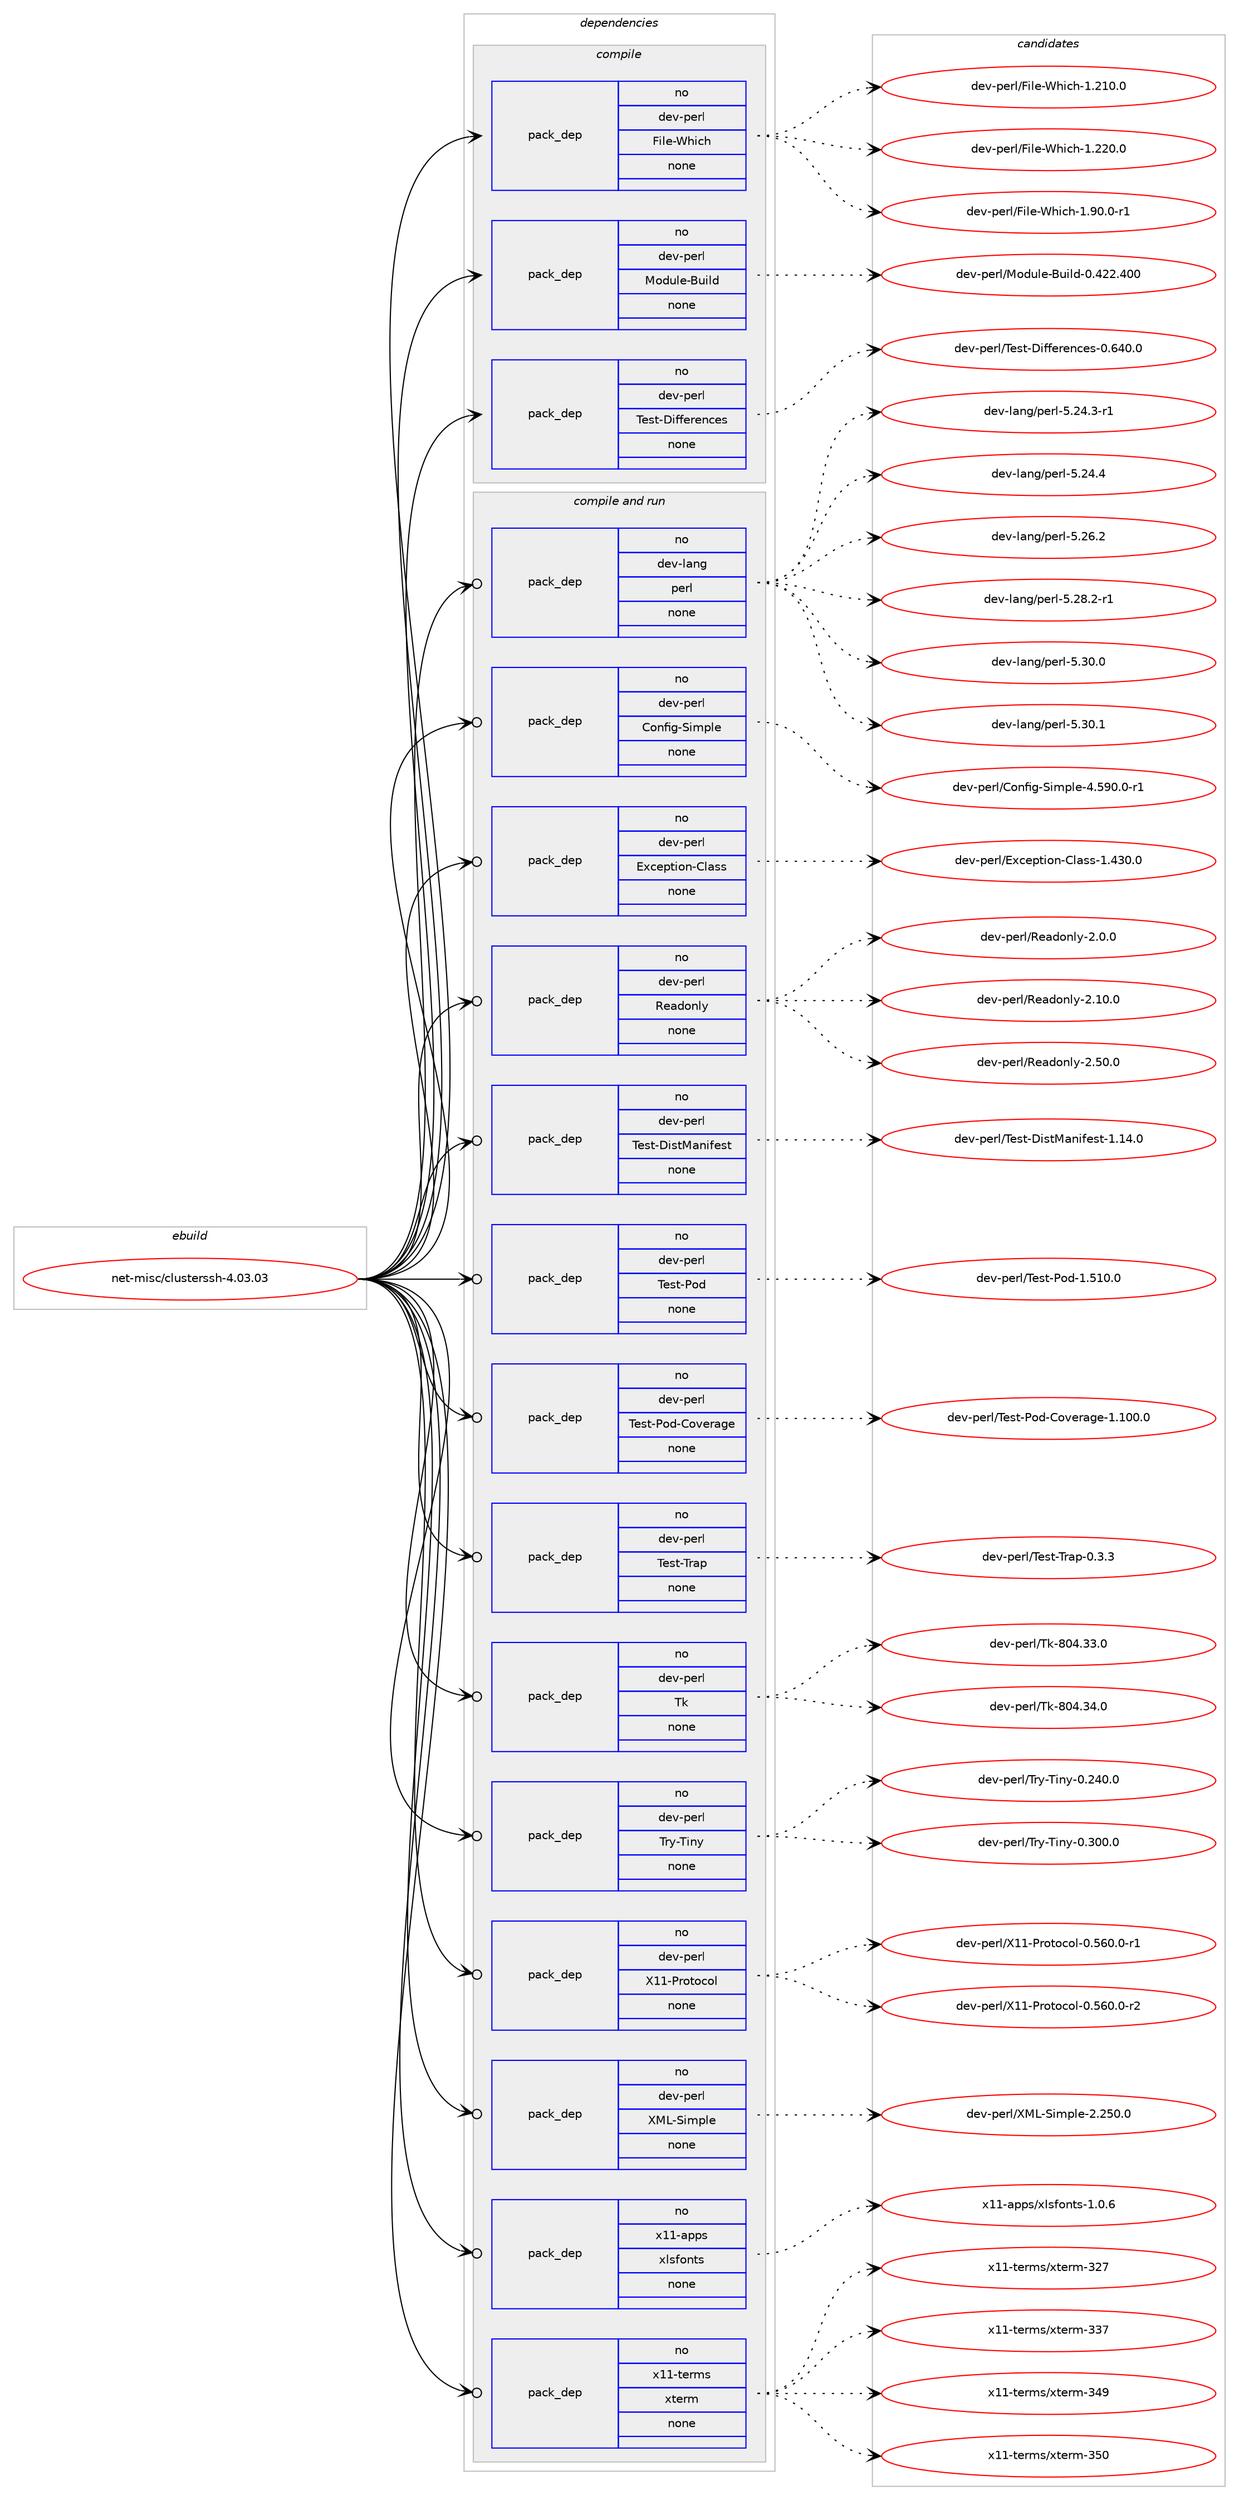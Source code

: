 digraph prolog {

# *************
# Graph options
# *************

newrank=true;
concentrate=true;
compound=true;
graph [rankdir=LR,fontname=Helvetica,fontsize=10,ranksep=1.5];#, ranksep=2.5, nodesep=0.2];
edge  [arrowhead=vee];
node  [fontname=Helvetica,fontsize=10];

# **********
# The ebuild
# **********

subgraph cluster_leftcol {
color=gray;
rank=same;
label=<<i>ebuild</i>>;
id [label="net-misc/clusterssh-4.03.03", color=red, width=4, href="../net-misc/clusterssh-4.03.03.svg"];
}

# ****************
# The dependencies
# ****************

subgraph cluster_midcol {
color=gray;
label=<<i>dependencies</i>>;
subgraph cluster_compile {
fillcolor="#eeeeee";
style=filled;
label=<<i>compile</i>>;
subgraph pack614341 {
dependency831803 [label=<<TABLE BORDER="0" CELLBORDER="1" CELLSPACING="0" CELLPADDING="4" WIDTH="220"><TR><TD ROWSPAN="6" CELLPADDING="30">pack_dep</TD></TR><TR><TD WIDTH="110">no</TD></TR><TR><TD>dev-perl</TD></TR><TR><TD>File-Which</TD></TR><TR><TD>none</TD></TR><TR><TD></TD></TR></TABLE>>, shape=none, color=blue];
}
id:e -> dependency831803:w [weight=20,style="solid",arrowhead="vee"];
subgraph pack614342 {
dependency831804 [label=<<TABLE BORDER="0" CELLBORDER="1" CELLSPACING="0" CELLPADDING="4" WIDTH="220"><TR><TD ROWSPAN="6" CELLPADDING="30">pack_dep</TD></TR><TR><TD WIDTH="110">no</TD></TR><TR><TD>dev-perl</TD></TR><TR><TD>Module-Build</TD></TR><TR><TD>none</TD></TR><TR><TD></TD></TR></TABLE>>, shape=none, color=blue];
}
id:e -> dependency831804:w [weight=20,style="solid",arrowhead="vee"];
subgraph pack614343 {
dependency831805 [label=<<TABLE BORDER="0" CELLBORDER="1" CELLSPACING="0" CELLPADDING="4" WIDTH="220"><TR><TD ROWSPAN="6" CELLPADDING="30">pack_dep</TD></TR><TR><TD WIDTH="110">no</TD></TR><TR><TD>dev-perl</TD></TR><TR><TD>Test-Differences</TD></TR><TR><TD>none</TD></TR><TR><TD></TD></TR></TABLE>>, shape=none, color=blue];
}
id:e -> dependency831805:w [weight=20,style="solid",arrowhead="vee"];
}
subgraph cluster_compileandrun {
fillcolor="#eeeeee";
style=filled;
label=<<i>compile and run</i>>;
subgraph pack614344 {
dependency831806 [label=<<TABLE BORDER="0" CELLBORDER="1" CELLSPACING="0" CELLPADDING="4" WIDTH="220"><TR><TD ROWSPAN="6" CELLPADDING="30">pack_dep</TD></TR><TR><TD WIDTH="110">no</TD></TR><TR><TD>dev-lang</TD></TR><TR><TD>perl</TD></TR><TR><TD>none</TD></TR><TR><TD></TD></TR></TABLE>>, shape=none, color=blue];
}
id:e -> dependency831806:w [weight=20,style="solid",arrowhead="odotvee"];
subgraph pack614345 {
dependency831807 [label=<<TABLE BORDER="0" CELLBORDER="1" CELLSPACING="0" CELLPADDING="4" WIDTH="220"><TR><TD ROWSPAN="6" CELLPADDING="30">pack_dep</TD></TR><TR><TD WIDTH="110">no</TD></TR><TR><TD>dev-perl</TD></TR><TR><TD>Config-Simple</TD></TR><TR><TD>none</TD></TR><TR><TD></TD></TR></TABLE>>, shape=none, color=blue];
}
id:e -> dependency831807:w [weight=20,style="solid",arrowhead="odotvee"];
subgraph pack614346 {
dependency831808 [label=<<TABLE BORDER="0" CELLBORDER="1" CELLSPACING="0" CELLPADDING="4" WIDTH="220"><TR><TD ROWSPAN="6" CELLPADDING="30">pack_dep</TD></TR><TR><TD WIDTH="110">no</TD></TR><TR><TD>dev-perl</TD></TR><TR><TD>Exception-Class</TD></TR><TR><TD>none</TD></TR><TR><TD></TD></TR></TABLE>>, shape=none, color=blue];
}
id:e -> dependency831808:w [weight=20,style="solid",arrowhead="odotvee"];
subgraph pack614347 {
dependency831809 [label=<<TABLE BORDER="0" CELLBORDER="1" CELLSPACING="0" CELLPADDING="4" WIDTH="220"><TR><TD ROWSPAN="6" CELLPADDING="30">pack_dep</TD></TR><TR><TD WIDTH="110">no</TD></TR><TR><TD>dev-perl</TD></TR><TR><TD>Readonly</TD></TR><TR><TD>none</TD></TR><TR><TD></TD></TR></TABLE>>, shape=none, color=blue];
}
id:e -> dependency831809:w [weight=20,style="solid",arrowhead="odotvee"];
subgraph pack614348 {
dependency831810 [label=<<TABLE BORDER="0" CELLBORDER="1" CELLSPACING="0" CELLPADDING="4" WIDTH="220"><TR><TD ROWSPAN="6" CELLPADDING="30">pack_dep</TD></TR><TR><TD WIDTH="110">no</TD></TR><TR><TD>dev-perl</TD></TR><TR><TD>Test-DistManifest</TD></TR><TR><TD>none</TD></TR><TR><TD></TD></TR></TABLE>>, shape=none, color=blue];
}
id:e -> dependency831810:w [weight=20,style="solid",arrowhead="odotvee"];
subgraph pack614349 {
dependency831811 [label=<<TABLE BORDER="0" CELLBORDER="1" CELLSPACING="0" CELLPADDING="4" WIDTH="220"><TR><TD ROWSPAN="6" CELLPADDING="30">pack_dep</TD></TR><TR><TD WIDTH="110">no</TD></TR><TR><TD>dev-perl</TD></TR><TR><TD>Test-Pod</TD></TR><TR><TD>none</TD></TR><TR><TD></TD></TR></TABLE>>, shape=none, color=blue];
}
id:e -> dependency831811:w [weight=20,style="solid",arrowhead="odotvee"];
subgraph pack614350 {
dependency831812 [label=<<TABLE BORDER="0" CELLBORDER="1" CELLSPACING="0" CELLPADDING="4" WIDTH="220"><TR><TD ROWSPAN="6" CELLPADDING="30">pack_dep</TD></TR><TR><TD WIDTH="110">no</TD></TR><TR><TD>dev-perl</TD></TR><TR><TD>Test-Pod-Coverage</TD></TR><TR><TD>none</TD></TR><TR><TD></TD></TR></TABLE>>, shape=none, color=blue];
}
id:e -> dependency831812:w [weight=20,style="solid",arrowhead="odotvee"];
subgraph pack614351 {
dependency831813 [label=<<TABLE BORDER="0" CELLBORDER="1" CELLSPACING="0" CELLPADDING="4" WIDTH="220"><TR><TD ROWSPAN="6" CELLPADDING="30">pack_dep</TD></TR><TR><TD WIDTH="110">no</TD></TR><TR><TD>dev-perl</TD></TR><TR><TD>Test-Trap</TD></TR><TR><TD>none</TD></TR><TR><TD></TD></TR></TABLE>>, shape=none, color=blue];
}
id:e -> dependency831813:w [weight=20,style="solid",arrowhead="odotvee"];
subgraph pack614352 {
dependency831814 [label=<<TABLE BORDER="0" CELLBORDER="1" CELLSPACING="0" CELLPADDING="4" WIDTH="220"><TR><TD ROWSPAN="6" CELLPADDING="30">pack_dep</TD></TR><TR><TD WIDTH="110">no</TD></TR><TR><TD>dev-perl</TD></TR><TR><TD>Tk</TD></TR><TR><TD>none</TD></TR><TR><TD></TD></TR></TABLE>>, shape=none, color=blue];
}
id:e -> dependency831814:w [weight=20,style="solid",arrowhead="odotvee"];
subgraph pack614353 {
dependency831815 [label=<<TABLE BORDER="0" CELLBORDER="1" CELLSPACING="0" CELLPADDING="4" WIDTH="220"><TR><TD ROWSPAN="6" CELLPADDING="30">pack_dep</TD></TR><TR><TD WIDTH="110">no</TD></TR><TR><TD>dev-perl</TD></TR><TR><TD>Try-Tiny</TD></TR><TR><TD>none</TD></TR><TR><TD></TD></TR></TABLE>>, shape=none, color=blue];
}
id:e -> dependency831815:w [weight=20,style="solid",arrowhead="odotvee"];
subgraph pack614354 {
dependency831816 [label=<<TABLE BORDER="0" CELLBORDER="1" CELLSPACING="0" CELLPADDING="4" WIDTH="220"><TR><TD ROWSPAN="6" CELLPADDING="30">pack_dep</TD></TR><TR><TD WIDTH="110">no</TD></TR><TR><TD>dev-perl</TD></TR><TR><TD>X11-Protocol</TD></TR><TR><TD>none</TD></TR><TR><TD></TD></TR></TABLE>>, shape=none, color=blue];
}
id:e -> dependency831816:w [weight=20,style="solid",arrowhead="odotvee"];
subgraph pack614355 {
dependency831817 [label=<<TABLE BORDER="0" CELLBORDER="1" CELLSPACING="0" CELLPADDING="4" WIDTH="220"><TR><TD ROWSPAN="6" CELLPADDING="30">pack_dep</TD></TR><TR><TD WIDTH="110">no</TD></TR><TR><TD>dev-perl</TD></TR><TR><TD>XML-Simple</TD></TR><TR><TD>none</TD></TR><TR><TD></TD></TR></TABLE>>, shape=none, color=blue];
}
id:e -> dependency831817:w [weight=20,style="solid",arrowhead="odotvee"];
subgraph pack614356 {
dependency831818 [label=<<TABLE BORDER="0" CELLBORDER="1" CELLSPACING="0" CELLPADDING="4" WIDTH="220"><TR><TD ROWSPAN="6" CELLPADDING="30">pack_dep</TD></TR><TR><TD WIDTH="110">no</TD></TR><TR><TD>x11-apps</TD></TR><TR><TD>xlsfonts</TD></TR><TR><TD>none</TD></TR><TR><TD></TD></TR></TABLE>>, shape=none, color=blue];
}
id:e -> dependency831818:w [weight=20,style="solid",arrowhead="odotvee"];
subgraph pack614357 {
dependency831819 [label=<<TABLE BORDER="0" CELLBORDER="1" CELLSPACING="0" CELLPADDING="4" WIDTH="220"><TR><TD ROWSPAN="6" CELLPADDING="30">pack_dep</TD></TR><TR><TD WIDTH="110">no</TD></TR><TR><TD>x11-terms</TD></TR><TR><TD>xterm</TD></TR><TR><TD>none</TD></TR><TR><TD></TD></TR></TABLE>>, shape=none, color=blue];
}
id:e -> dependency831819:w [weight=20,style="solid",arrowhead="odotvee"];
}
subgraph cluster_run {
fillcolor="#eeeeee";
style=filled;
label=<<i>run</i>>;
}
}

# **************
# The candidates
# **************

subgraph cluster_choices {
rank=same;
color=gray;
label=<<i>candidates</i>>;

subgraph choice614341 {
color=black;
nodesep=1;
choice1001011184511210111410847701051081014587104105991044549465049484648 [label="dev-perl/File-Which-1.210.0", color=red, width=4,href="../dev-perl/File-Which-1.210.0.svg"];
choice1001011184511210111410847701051081014587104105991044549465050484648 [label="dev-perl/File-Which-1.220.0", color=red, width=4,href="../dev-perl/File-Which-1.220.0.svg"];
choice100101118451121011141084770105108101458710410599104454946574846484511449 [label="dev-perl/File-Which-1.90.0-r1", color=red, width=4,href="../dev-perl/File-Which-1.90.0-r1.svg"];
dependency831803:e -> choice1001011184511210111410847701051081014587104105991044549465049484648:w [style=dotted,weight="100"];
dependency831803:e -> choice1001011184511210111410847701051081014587104105991044549465050484648:w [style=dotted,weight="100"];
dependency831803:e -> choice100101118451121011141084770105108101458710410599104454946574846484511449:w [style=dotted,weight="100"];
}
subgraph choice614342 {
color=black;
nodesep=1;
choice100101118451121011141084777111100117108101456611710510810045484652505046524848 [label="dev-perl/Module-Build-0.422.400", color=red, width=4,href="../dev-perl/Module-Build-0.422.400.svg"];
dependency831804:e -> choice100101118451121011141084777111100117108101456611710510810045484652505046524848:w [style=dotted,weight="100"];
}
subgraph choice614343 {
color=black;
nodesep=1;
choice1001011184511210111410847841011151164568105102102101114101110991011154548465452484648 [label="dev-perl/Test-Differences-0.640.0", color=red, width=4,href="../dev-perl/Test-Differences-0.640.0.svg"];
dependency831805:e -> choice1001011184511210111410847841011151164568105102102101114101110991011154548465452484648:w [style=dotted,weight="100"];
}
subgraph choice614344 {
color=black;
nodesep=1;
choice100101118451089711010347112101114108455346505246514511449 [label="dev-lang/perl-5.24.3-r1", color=red, width=4,href="../dev-lang/perl-5.24.3-r1.svg"];
choice10010111845108971101034711210111410845534650524652 [label="dev-lang/perl-5.24.4", color=red, width=4,href="../dev-lang/perl-5.24.4.svg"];
choice10010111845108971101034711210111410845534650544650 [label="dev-lang/perl-5.26.2", color=red, width=4,href="../dev-lang/perl-5.26.2.svg"];
choice100101118451089711010347112101114108455346505646504511449 [label="dev-lang/perl-5.28.2-r1", color=red, width=4,href="../dev-lang/perl-5.28.2-r1.svg"];
choice10010111845108971101034711210111410845534651484648 [label="dev-lang/perl-5.30.0", color=red, width=4,href="../dev-lang/perl-5.30.0.svg"];
choice10010111845108971101034711210111410845534651484649 [label="dev-lang/perl-5.30.1", color=red, width=4,href="../dev-lang/perl-5.30.1.svg"];
dependency831806:e -> choice100101118451089711010347112101114108455346505246514511449:w [style=dotted,weight="100"];
dependency831806:e -> choice10010111845108971101034711210111410845534650524652:w [style=dotted,weight="100"];
dependency831806:e -> choice10010111845108971101034711210111410845534650544650:w [style=dotted,weight="100"];
dependency831806:e -> choice100101118451089711010347112101114108455346505646504511449:w [style=dotted,weight="100"];
dependency831806:e -> choice10010111845108971101034711210111410845534651484648:w [style=dotted,weight="100"];
dependency831806:e -> choice10010111845108971101034711210111410845534651484649:w [style=dotted,weight="100"];
}
subgraph choice614345 {
color=black;
nodesep=1;
choice100101118451121011141084767111110102105103458310510911210810145524653574846484511449 [label="dev-perl/Config-Simple-4.590.0-r1", color=red, width=4,href="../dev-perl/Config-Simple-4.590.0-r1.svg"];
dependency831807:e -> choice100101118451121011141084767111110102105103458310510911210810145524653574846484511449:w [style=dotted,weight="100"];
}
subgraph choice614346 {
color=black;
nodesep=1;
choice100101118451121011141084769120991011121161051111104567108971151154549465251484648 [label="dev-perl/Exception-Class-1.430.0", color=red, width=4,href="../dev-perl/Exception-Class-1.430.0.svg"];
dependency831808:e -> choice100101118451121011141084769120991011121161051111104567108971151154549465251484648:w [style=dotted,weight="100"];
}
subgraph choice614347 {
color=black;
nodesep=1;
choice10010111845112101114108478210197100111110108121455046484648 [label="dev-perl/Readonly-2.0.0", color=red, width=4,href="../dev-perl/Readonly-2.0.0.svg"];
choice1001011184511210111410847821019710011111010812145504649484648 [label="dev-perl/Readonly-2.10.0", color=red, width=4,href="../dev-perl/Readonly-2.10.0.svg"];
choice1001011184511210111410847821019710011111010812145504653484648 [label="dev-perl/Readonly-2.50.0", color=red, width=4,href="../dev-perl/Readonly-2.50.0.svg"];
dependency831809:e -> choice10010111845112101114108478210197100111110108121455046484648:w [style=dotted,weight="100"];
dependency831809:e -> choice1001011184511210111410847821019710011111010812145504649484648:w [style=dotted,weight="100"];
dependency831809:e -> choice1001011184511210111410847821019710011111010812145504653484648:w [style=dotted,weight="100"];
}
subgraph choice614348 {
color=black;
nodesep=1;
choice1001011184511210111410847841011151164568105115116779711010510210111511645494649524648 [label="dev-perl/Test-DistManifest-1.14.0", color=red, width=4,href="../dev-perl/Test-DistManifest-1.14.0.svg"];
dependency831810:e -> choice1001011184511210111410847841011151164568105115116779711010510210111511645494649524648:w [style=dotted,weight="100"];
}
subgraph choice614349 {
color=black;
nodesep=1;
choice10010111845112101114108478410111511645801111004549465349484648 [label="dev-perl/Test-Pod-1.510.0", color=red, width=4,href="../dev-perl/Test-Pod-1.510.0.svg"];
dependency831811:e -> choice10010111845112101114108478410111511645801111004549465349484648:w [style=dotted,weight="100"];
}
subgraph choice614350 {
color=black;
nodesep=1;
choice10010111845112101114108478410111511645801111004567111118101114971031014549464948484648 [label="dev-perl/Test-Pod-Coverage-1.100.0", color=red, width=4,href="../dev-perl/Test-Pod-Coverage-1.100.0.svg"];
dependency831812:e -> choice10010111845112101114108478410111511645801111004567111118101114971031014549464948484648:w [style=dotted,weight="100"];
}
subgraph choice614351 {
color=black;
nodesep=1;
choice100101118451121011141084784101115116458411497112454846514651 [label="dev-perl/Test-Trap-0.3.3", color=red, width=4,href="../dev-perl/Test-Trap-0.3.3.svg"];
dependency831813:e -> choice100101118451121011141084784101115116458411497112454846514651:w [style=dotted,weight="100"];
}
subgraph choice614352 {
color=black;
nodesep=1;
choice100101118451121011141084784107455648524651514648 [label="dev-perl/Tk-804.33.0", color=red, width=4,href="../dev-perl/Tk-804.33.0.svg"];
choice100101118451121011141084784107455648524651524648 [label="dev-perl/Tk-804.34.0", color=red, width=4,href="../dev-perl/Tk-804.34.0.svg"];
dependency831814:e -> choice100101118451121011141084784107455648524651514648:w [style=dotted,weight="100"];
dependency831814:e -> choice100101118451121011141084784107455648524651524648:w [style=dotted,weight="100"];
}
subgraph choice614353 {
color=black;
nodesep=1;
choice10010111845112101114108478411412145841051101214548465052484648 [label="dev-perl/Try-Tiny-0.240.0", color=red, width=4,href="../dev-perl/Try-Tiny-0.240.0.svg"];
choice10010111845112101114108478411412145841051101214548465148484648 [label="dev-perl/Try-Tiny-0.300.0", color=red, width=4,href="../dev-perl/Try-Tiny-0.300.0.svg"];
dependency831815:e -> choice10010111845112101114108478411412145841051101214548465052484648:w [style=dotted,weight="100"];
dependency831815:e -> choice10010111845112101114108478411412145841051101214548465148484648:w [style=dotted,weight="100"];
}
subgraph choice614354 {
color=black;
nodesep=1;
choice100101118451121011141084788494945801141111161119911110845484653544846484511449 [label="dev-perl/X11-Protocol-0.560.0-r1", color=red, width=4,href="../dev-perl/X11-Protocol-0.560.0-r1.svg"];
choice100101118451121011141084788494945801141111161119911110845484653544846484511450 [label="dev-perl/X11-Protocol-0.560.0-r2", color=red, width=4,href="../dev-perl/X11-Protocol-0.560.0-r2.svg"];
dependency831816:e -> choice100101118451121011141084788494945801141111161119911110845484653544846484511449:w [style=dotted,weight="100"];
dependency831816:e -> choice100101118451121011141084788494945801141111161119911110845484653544846484511450:w [style=dotted,weight="100"];
}
subgraph choice614355 {
color=black;
nodesep=1;
choice100101118451121011141084788777645831051091121081014550465053484648 [label="dev-perl/XML-Simple-2.250.0", color=red, width=4,href="../dev-perl/XML-Simple-2.250.0.svg"];
dependency831817:e -> choice100101118451121011141084788777645831051091121081014550465053484648:w [style=dotted,weight="100"];
}
subgraph choice614356 {
color=black;
nodesep=1;
choice1204949459711211211547120108115102111110116115454946484654 [label="x11-apps/xlsfonts-1.0.6", color=red, width=4,href="../x11-apps/xlsfonts-1.0.6.svg"];
dependency831818:e -> choice1204949459711211211547120108115102111110116115454946484654:w [style=dotted,weight="100"];
}
subgraph choice614357 {
color=black;
nodesep=1;
choice1204949451161011141091154712011610111410945515055 [label="x11-terms/xterm-327", color=red, width=4,href="../x11-terms/xterm-327.svg"];
choice1204949451161011141091154712011610111410945515155 [label="x11-terms/xterm-337", color=red, width=4,href="../x11-terms/xterm-337.svg"];
choice1204949451161011141091154712011610111410945515257 [label="x11-terms/xterm-349", color=red, width=4,href="../x11-terms/xterm-349.svg"];
choice1204949451161011141091154712011610111410945515348 [label="x11-terms/xterm-350", color=red, width=4,href="../x11-terms/xterm-350.svg"];
dependency831819:e -> choice1204949451161011141091154712011610111410945515055:w [style=dotted,weight="100"];
dependency831819:e -> choice1204949451161011141091154712011610111410945515155:w [style=dotted,weight="100"];
dependency831819:e -> choice1204949451161011141091154712011610111410945515257:w [style=dotted,weight="100"];
dependency831819:e -> choice1204949451161011141091154712011610111410945515348:w [style=dotted,weight="100"];
}
}

}

